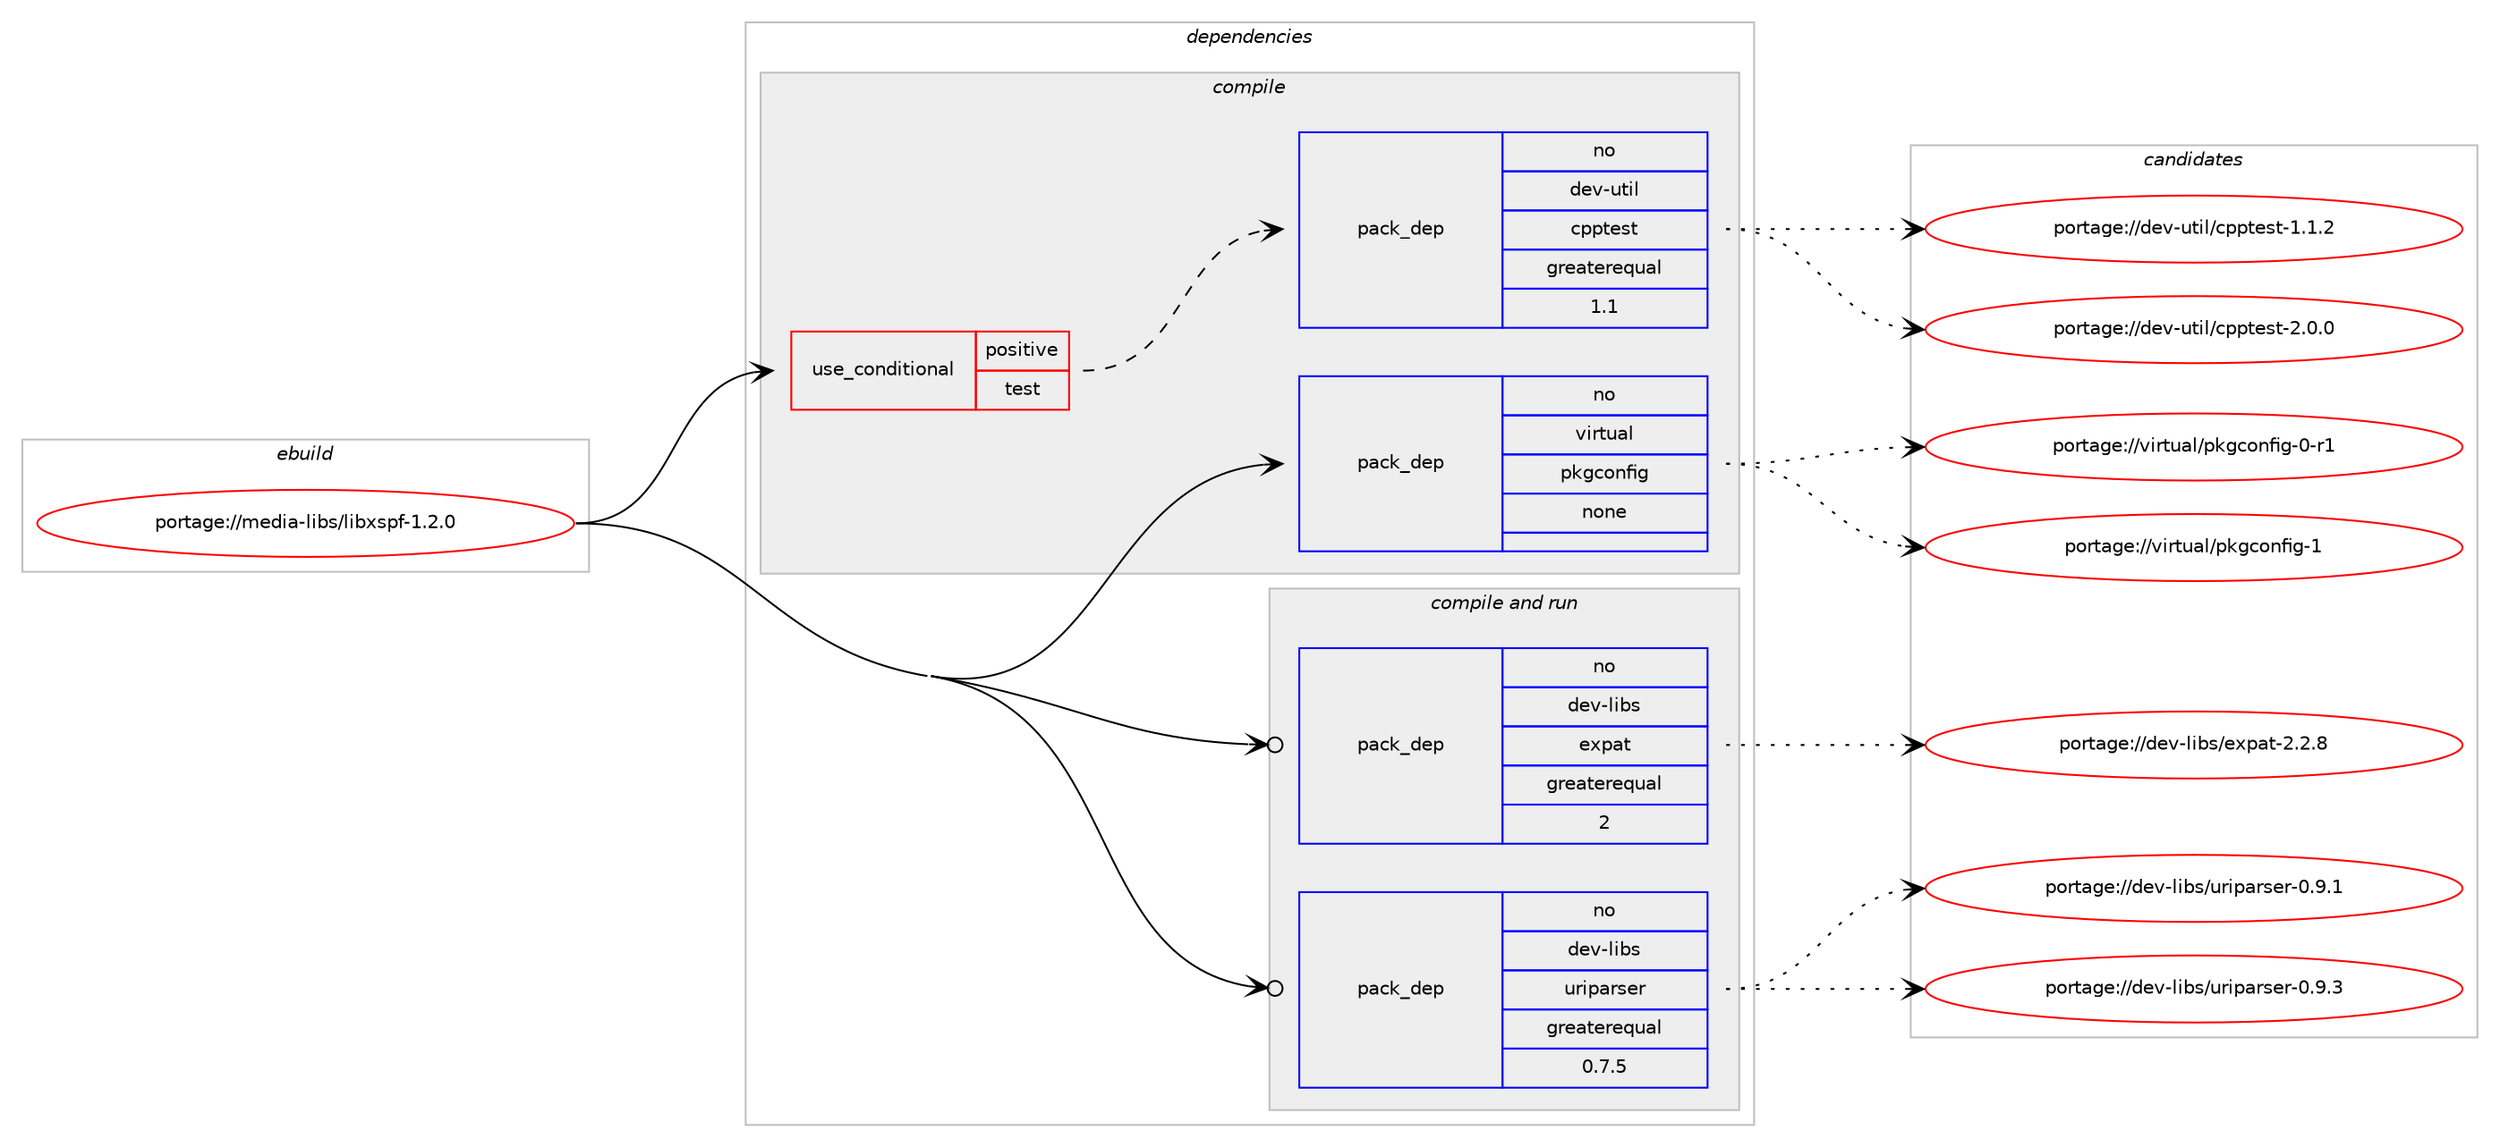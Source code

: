 digraph prolog {

# *************
# Graph options
# *************

newrank=true;
concentrate=true;
compound=true;
graph [rankdir=LR,fontname=Helvetica,fontsize=10,ranksep=1.5];#, ranksep=2.5, nodesep=0.2];
edge  [arrowhead=vee];
node  [fontname=Helvetica,fontsize=10];

# **********
# The ebuild
# **********

subgraph cluster_leftcol {
color=gray;
rank=same;
label=<<i>ebuild</i>>;
id [label="portage://media-libs/libxspf-1.2.0", color=red, width=4, href="../media-libs/libxspf-1.2.0.svg"];
}

# ****************
# The dependencies
# ****************

subgraph cluster_midcol {
color=gray;
label=<<i>dependencies</i>>;
subgraph cluster_compile {
fillcolor="#eeeeee";
style=filled;
label=<<i>compile</i>>;
subgraph cond80398 {
dependency322087 [label=<<TABLE BORDER="0" CELLBORDER="1" CELLSPACING="0" CELLPADDING="4"><TR><TD ROWSPAN="3" CELLPADDING="10">use_conditional</TD></TR><TR><TD>positive</TD></TR><TR><TD>test</TD></TR></TABLE>>, shape=none, color=red];
subgraph pack236430 {
dependency322088 [label=<<TABLE BORDER="0" CELLBORDER="1" CELLSPACING="0" CELLPADDING="4" WIDTH="220"><TR><TD ROWSPAN="6" CELLPADDING="30">pack_dep</TD></TR><TR><TD WIDTH="110">no</TD></TR><TR><TD>dev-util</TD></TR><TR><TD>cpptest</TD></TR><TR><TD>greaterequal</TD></TR><TR><TD>1.1</TD></TR></TABLE>>, shape=none, color=blue];
}
dependency322087:e -> dependency322088:w [weight=20,style="dashed",arrowhead="vee"];
}
id:e -> dependency322087:w [weight=20,style="solid",arrowhead="vee"];
subgraph pack236431 {
dependency322089 [label=<<TABLE BORDER="0" CELLBORDER="1" CELLSPACING="0" CELLPADDING="4" WIDTH="220"><TR><TD ROWSPAN="6" CELLPADDING="30">pack_dep</TD></TR><TR><TD WIDTH="110">no</TD></TR><TR><TD>virtual</TD></TR><TR><TD>pkgconfig</TD></TR><TR><TD>none</TD></TR><TR><TD></TD></TR></TABLE>>, shape=none, color=blue];
}
id:e -> dependency322089:w [weight=20,style="solid",arrowhead="vee"];
}
subgraph cluster_compileandrun {
fillcolor="#eeeeee";
style=filled;
label=<<i>compile and run</i>>;
subgraph pack236432 {
dependency322090 [label=<<TABLE BORDER="0" CELLBORDER="1" CELLSPACING="0" CELLPADDING="4" WIDTH="220"><TR><TD ROWSPAN="6" CELLPADDING="30">pack_dep</TD></TR><TR><TD WIDTH="110">no</TD></TR><TR><TD>dev-libs</TD></TR><TR><TD>expat</TD></TR><TR><TD>greaterequal</TD></TR><TR><TD>2</TD></TR></TABLE>>, shape=none, color=blue];
}
id:e -> dependency322090:w [weight=20,style="solid",arrowhead="odotvee"];
subgraph pack236433 {
dependency322091 [label=<<TABLE BORDER="0" CELLBORDER="1" CELLSPACING="0" CELLPADDING="4" WIDTH="220"><TR><TD ROWSPAN="6" CELLPADDING="30">pack_dep</TD></TR><TR><TD WIDTH="110">no</TD></TR><TR><TD>dev-libs</TD></TR><TR><TD>uriparser</TD></TR><TR><TD>greaterequal</TD></TR><TR><TD>0.7.5</TD></TR></TABLE>>, shape=none, color=blue];
}
id:e -> dependency322091:w [weight=20,style="solid",arrowhead="odotvee"];
}
subgraph cluster_run {
fillcolor="#eeeeee";
style=filled;
label=<<i>run</i>>;
}
}

# **************
# The candidates
# **************

subgraph cluster_choices {
rank=same;
color=gray;
label=<<i>candidates</i>>;

subgraph choice236430 {
color=black;
nodesep=1;
choiceportage100101118451171161051084799112112116101115116454946494650 [label="portage://dev-util/cpptest-1.1.2", color=red, width=4,href="../dev-util/cpptest-1.1.2.svg"];
choiceportage100101118451171161051084799112112116101115116455046484648 [label="portage://dev-util/cpptest-2.0.0", color=red, width=4,href="../dev-util/cpptest-2.0.0.svg"];
dependency322088:e -> choiceportage100101118451171161051084799112112116101115116454946494650:w [style=dotted,weight="100"];
dependency322088:e -> choiceportage100101118451171161051084799112112116101115116455046484648:w [style=dotted,weight="100"];
}
subgraph choice236431 {
color=black;
nodesep=1;
choiceportage11810511411611797108471121071039911111010210510345484511449 [label="portage://virtual/pkgconfig-0-r1", color=red, width=4,href="../virtual/pkgconfig-0-r1.svg"];
choiceportage1181051141161179710847112107103991111101021051034549 [label="portage://virtual/pkgconfig-1", color=red, width=4,href="../virtual/pkgconfig-1.svg"];
dependency322089:e -> choiceportage11810511411611797108471121071039911111010210510345484511449:w [style=dotted,weight="100"];
dependency322089:e -> choiceportage1181051141161179710847112107103991111101021051034549:w [style=dotted,weight="100"];
}
subgraph choice236432 {
color=black;
nodesep=1;
choiceportage10010111845108105981154710112011297116455046504656 [label="portage://dev-libs/expat-2.2.8", color=red, width=4,href="../dev-libs/expat-2.2.8.svg"];
dependency322090:e -> choiceportage10010111845108105981154710112011297116455046504656:w [style=dotted,weight="100"];
}
subgraph choice236433 {
color=black;
nodesep=1;
choiceportage10010111845108105981154711711410511297114115101114454846574649 [label="portage://dev-libs/uriparser-0.9.1", color=red, width=4,href="../dev-libs/uriparser-0.9.1.svg"];
choiceportage10010111845108105981154711711410511297114115101114454846574651 [label="portage://dev-libs/uriparser-0.9.3", color=red, width=4,href="../dev-libs/uriparser-0.9.3.svg"];
dependency322091:e -> choiceportage10010111845108105981154711711410511297114115101114454846574649:w [style=dotted,weight="100"];
dependency322091:e -> choiceportage10010111845108105981154711711410511297114115101114454846574651:w [style=dotted,weight="100"];
}
}

}
